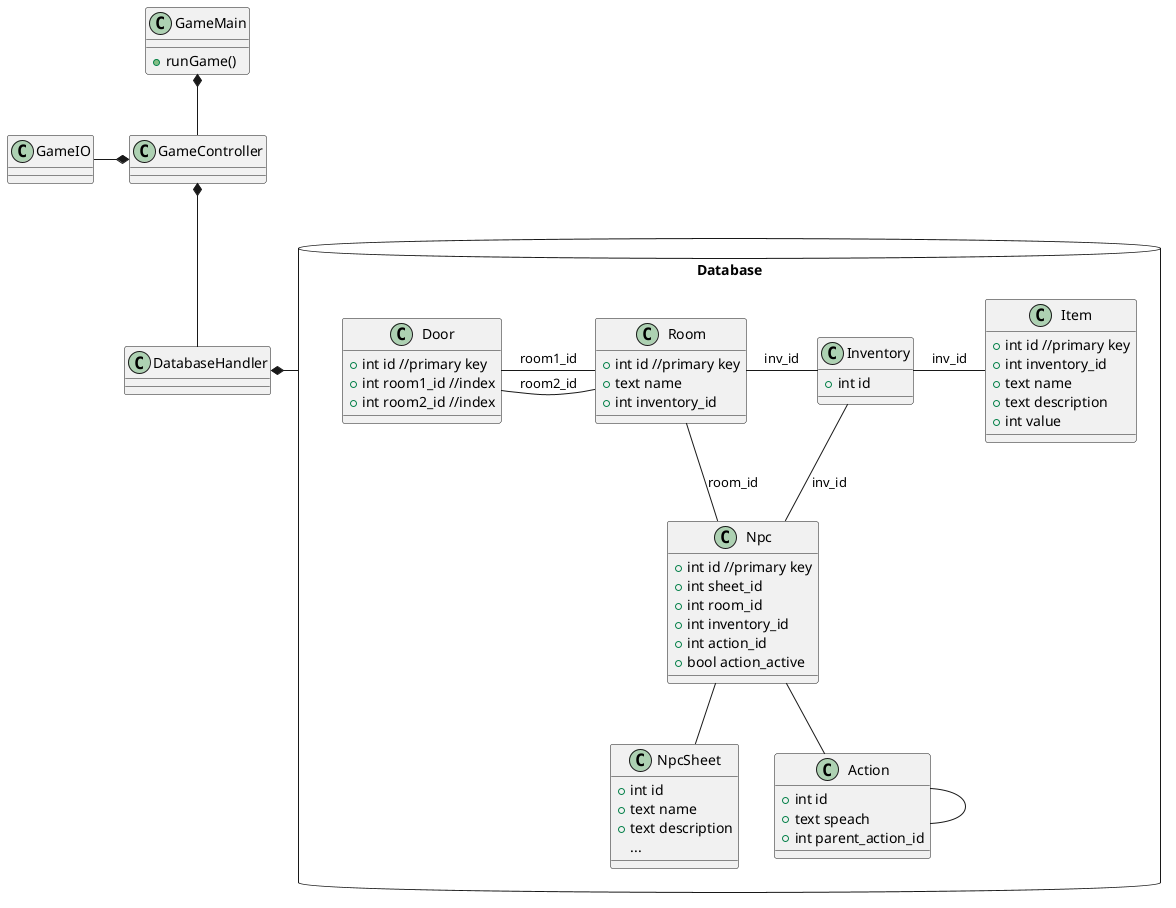 @startuml
'https://plantuml.com/class-diagram

class GameMain {
    + runGame()
}
class GameController {

}
class GameIO {

}
class DatabaseHandler {

}
package Database <<Database>> {
class Room {
+ int id //primary key
+ text name
+ int inventory_id
}
class Door {
+ int id //primary key
+ int room1_id //index
+ int room2_id //index
}
class Item {
+ int id //primary key
+ int inventory_id
+ text name
+ text description
+ int value
}
class Npc {
+ int id //primary key
+ int sheet_id
+ int room_id
+ int inventory_id
+ int action_id
+ bool action_active
}
class NpcSheet {
+ int id
+ text name
+ text description
...
}
class Inventory {
+ int id
}
class Action {
+ int id
+ text speach
+ int parent_action_id
}
}
Action -- Action
Npc -- Action
Npc -- NpcSheet
GameMain *-- GameController
GameIO -right--* GameController
GameController *-- DatabaseHandler
Database -right--* DatabaseHandler
Inventory -left-- Room : inv_id
Inventory -- Npc : inv_id
Item -left-- Inventory : inv_id
Room -- Npc : room_id
Door -right-- Room : room1_id
Door -right-- Room : room2_id

@enduml